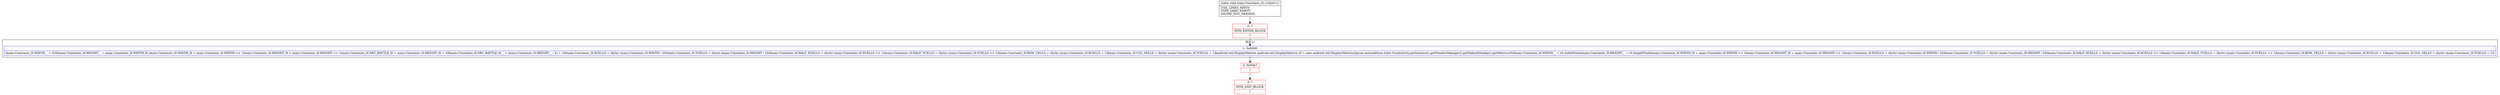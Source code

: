 digraph "CFG formain.Constants_H.\<clinit\>()V" {
subgraph cluster_Region_651607356 {
label = "R(1:1)";
node [shape=record,color=blue];
Node_1 [shape=record,label="{1\:\ 0x0000|lmain.Constants_H.WIDTH__ = 533lmain.Constants_H.HEIGHT__ = main.Constants_H.WIDTH_H_lmain.Constants_H.WIDTH_H = main.Constants_H.WIDTH \>\> 1lmain.Constants_H.HEIGHT_H = main.Constants_H.HEIGHT \>\> 1lmain.Constants_H.SRC_BATTLE_H = main.Constants_H.HEIGHT_H + 16lmain.Constants_H.SRC_BATTLE_H__ = (main.Constants_H.HEIGHT__ \/ 2) + 16lmain.Constants_H.XCELLS = (byte) (main.Constants_H.WIDTH \/ 20)lmain.Constants_H.YCELLS = (byte) (main.Constants_H.HEIGHT \/ 20)lmain.Constants_H.HALF_XCELLS = (byte) (main.Constants_H.XCELLS \>\> 1)lmain.Constants_H.HALF_YCELLS = (byte) (main.Constants_H.YCELLS \>\> 1)lmain.Constants_H.ROW_CELLS = (byte) (main.Constants_H.XCELLS + 1)lmain.Constants_H.COL_SELLS = (byte) (main.Constants_H.YCELLS + 1)landroid.util.DisplayMetrics android.util.DisplayMetrics r0 = new android.util.DisplayMetrics()ljavax.microedition.lcdui.CwaActivity.getInstance().getWindowManager().getDefaultDisplay().getMetrics(r0)lmain.Constants_H.WIDTH__ = r0.widthPixelslmain.Constants_H.HEIGHT__ = r0.heightPixelslmain.Constants_H.WIDTH_H = main.Constants_H.WIDTH \>\> 1lmain.Constants_H.HEIGHT_H = main.Constants_H.HEIGHT \>\> 1lmain.Constants_H.XCELLS = (byte) (main.Constants_H.WIDTH \/ 20)lmain.Constants_H.YCELLS = (byte) (main.Constants_H.HEIGHT \/ 20)lmain.Constants_H.HALF_XCELLS = (byte) (main.Constants_H.XCELLS \>\> 1)lmain.Constants_H.HALF_YCELLS = (byte) (main.Constants_H.YCELLS \>\> 1)lmain.Constants_H.ROW_CELLS = (byte) (main.Constants_H.XCELLS + 1)lmain.Constants_H.COL_SELLS = (byte) (main.Constants_H.YCELLS + 1)l}"];
}
Node_0 [shape=record,color=red,label="{0\:\ ?|MTH_ENTER_BLOCK\l|l}"];
Node_2 [shape=record,color=red,label="{2\:\ 0x00b7|l}"];
Node_3 [shape=record,color=red,label="{3\:\ ?|MTH_EXIT_BLOCK\l|l}"];
MethodNode[shape=record,label="{static void main.Constants_H.\<clinit\>()  | USE_LINES_HINTS\lTYPE_VARS: EMPTY\lINLINE_NOT_NEEDED\l}"];
MethodNode -> Node_0;
Node_1 -> Node_2;
Node_0 -> Node_1;
Node_2 -> Node_3;
}

